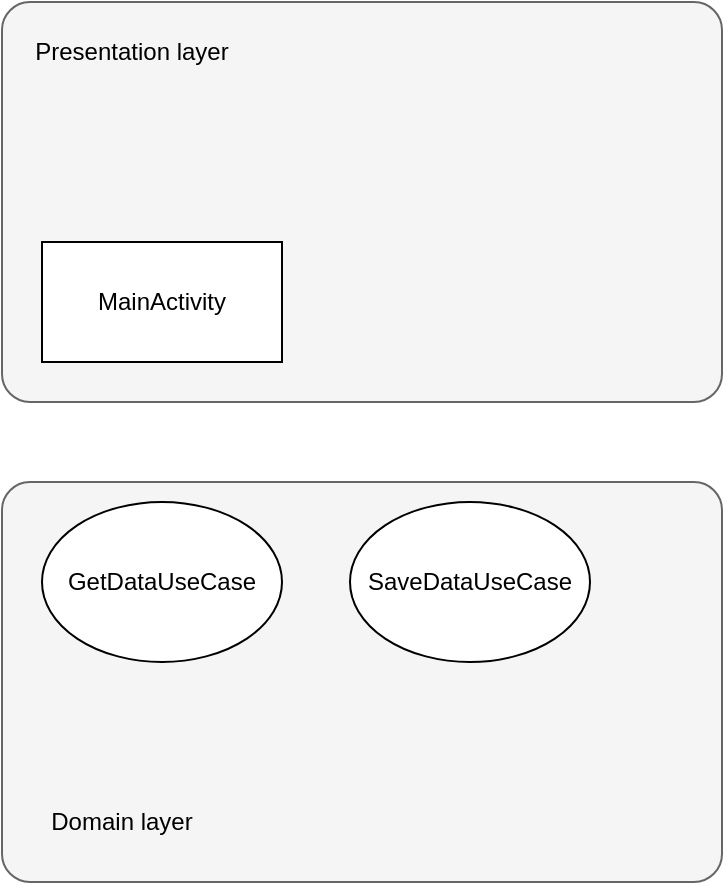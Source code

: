 <mxfile version="19.0.3" type="device"><diagram id="C5RBs43oDa-KdzZeNtuy" name="Page-1"><mxGraphModel dx="757" dy="538" grid="1" gridSize="10" guides="1" tooltips="1" connect="1" arrows="1" fold="1" page="1" pageScale="1" pageWidth="827" pageHeight="1169" math="0" shadow="0"><root><mxCell id="WIyWlLk6GJQsqaUBKTNV-0"/><mxCell id="WIyWlLk6GJQsqaUBKTNV-1" parent="WIyWlLk6GJQsqaUBKTNV-0"/><mxCell id="5rDhjqOBMVXikpMY1dIl-9" value="" style="group;rounded=1;arcSize=7;fillColor=#f5f5f5;strokeColor=#666666;container=0;fontColor=#333333;" vertex="1" connectable="0" parent="WIyWlLk6GJQsqaUBKTNV-1"><mxGeometry x="240" y="160" width="360" height="200" as="geometry"/></mxCell><mxCell id="5rDhjqOBMVXikpMY1dIl-0" value="MainActivity" style="rounded=0;whiteSpace=wrap;html=1;" vertex="1" parent="WIyWlLk6GJQsqaUBKTNV-1"><mxGeometry x="260" y="280" width="120" height="60" as="geometry"/></mxCell><mxCell id="5rDhjqOBMVXikpMY1dIl-8" value="Presentation layer&lt;br&gt;" style="text;html=1;strokeColor=none;fillColor=none;align=center;verticalAlign=middle;whiteSpace=wrap;rounded=0;" vertex="1" parent="WIyWlLk6GJQsqaUBKTNV-1"><mxGeometry x="250" y="170" width="110" height="30" as="geometry"/></mxCell><mxCell id="5rDhjqOBMVXikpMY1dIl-11" value="" style="group;rounded=1;arcSize=7;fillColor=#f5f5f5;strokeColor=#666666;container=0;fontColor=#333333;" vertex="1" connectable="0" parent="WIyWlLk6GJQsqaUBKTNV-1"><mxGeometry x="240" y="400" width="360" height="200" as="geometry"/></mxCell><mxCell id="5rDhjqOBMVXikpMY1dIl-12" value="Domain layer" style="text;html=1;strokeColor=none;fillColor=none;align=center;verticalAlign=middle;whiteSpace=wrap;rounded=0;" vertex="1" parent="WIyWlLk6GJQsqaUBKTNV-1"><mxGeometry x="260" y="555" width="80" height="30" as="geometry"/></mxCell><mxCell id="5rDhjqOBMVXikpMY1dIl-14" value="GetDataUseCase" style="ellipse;whiteSpace=wrap;html=1;rounded=1;fillColor=default;gradientColor=none;" vertex="1" parent="WIyWlLk6GJQsqaUBKTNV-1"><mxGeometry x="260" y="410" width="120" height="80" as="geometry"/></mxCell><mxCell id="5rDhjqOBMVXikpMY1dIl-15" value="SaveDataUseCase" style="ellipse;whiteSpace=wrap;html=1;rounded=1;fillColor=default;gradientColor=none;" vertex="1" parent="WIyWlLk6GJQsqaUBKTNV-1"><mxGeometry x="414" y="410" width="120" height="80" as="geometry"/></mxCell></root></mxGraphModel></diagram></mxfile>